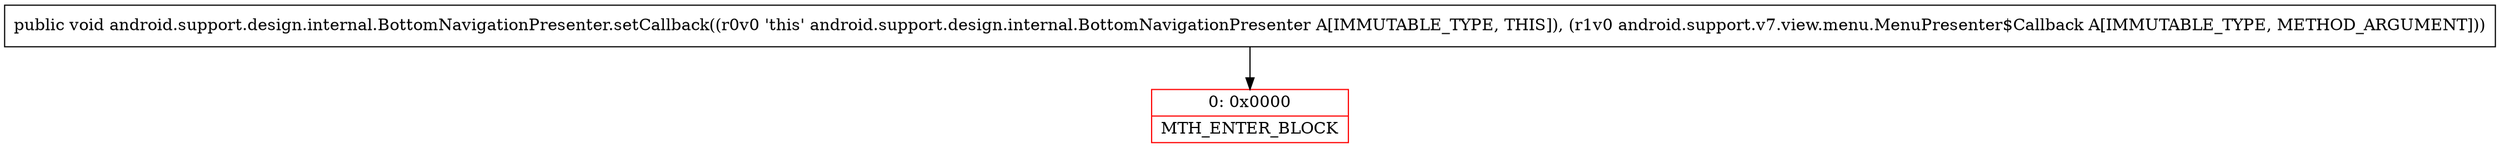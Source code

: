 digraph "CFG forandroid.support.design.internal.BottomNavigationPresenter.setCallback(Landroid\/support\/v7\/view\/menu\/MenuPresenter$Callback;)V" {
subgraph cluster_Region_1298034366 {
label = "R(0)";
node [shape=record,color=blue];
}
Node_0 [shape=record,color=red,label="{0\:\ 0x0000|MTH_ENTER_BLOCK\l}"];
MethodNode[shape=record,label="{public void android.support.design.internal.BottomNavigationPresenter.setCallback((r0v0 'this' android.support.design.internal.BottomNavigationPresenter A[IMMUTABLE_TYPE, THIS]), (r1v0 android.support.v7.view.menu.MenuPresenter$Callback A[IMMUTABLE_TYPE, METHOD_ARGUMENT])) }"];
MethodNode -> Node_0;
}

